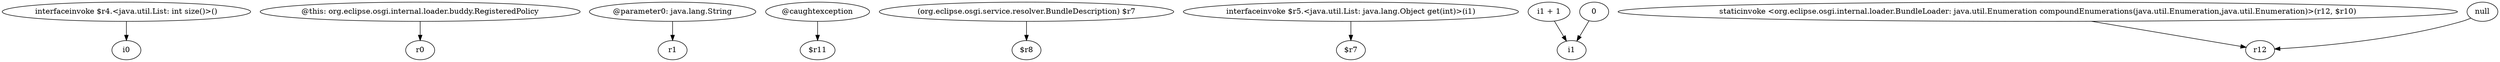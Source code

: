 digraph g {
0[label="interfaceinvoke $r4.<java.util.List: int size()>()"]
1[label="i0"]
0->1[label=""]
2[label="@this: org.eclipse.osgi.internal.loader.buddy.RegisteredPolicy"]
3[label="r0"]
2->3[label=""]
4[label="@parameter0: java.lang.String"]
5[label="r1"]
4->5[label=""]
6[label="@caughtexception"]
7[label="$r11"]
6->7[label=""]
8[label="(org.eclipse.osgi.service.resolver.BundleDescription) $r7"]
9[label="$r8"]
8->9[label=""]
10[label="interfaceinvoke $r5.<java.util.List: java.lang.Object get(int)>(i1)"]
11[label="$r7"]
10->11[label=""]
12[label="i1 + 1"]
13[label="i1"]
12->13[label=""]
14[label="staticinvoke <org.eclipse.osgi.internal.loader.BundleLoader: java.util.Enumeration compoundEnumerations(java.util.Enumeration,java.util.Enumeration)>(r12, $r10)"]
15[label="r12"]
14->15[label=""]
16[label="0"]
16->13[label=""]
17[label="null"]
17->15[label=""]
}